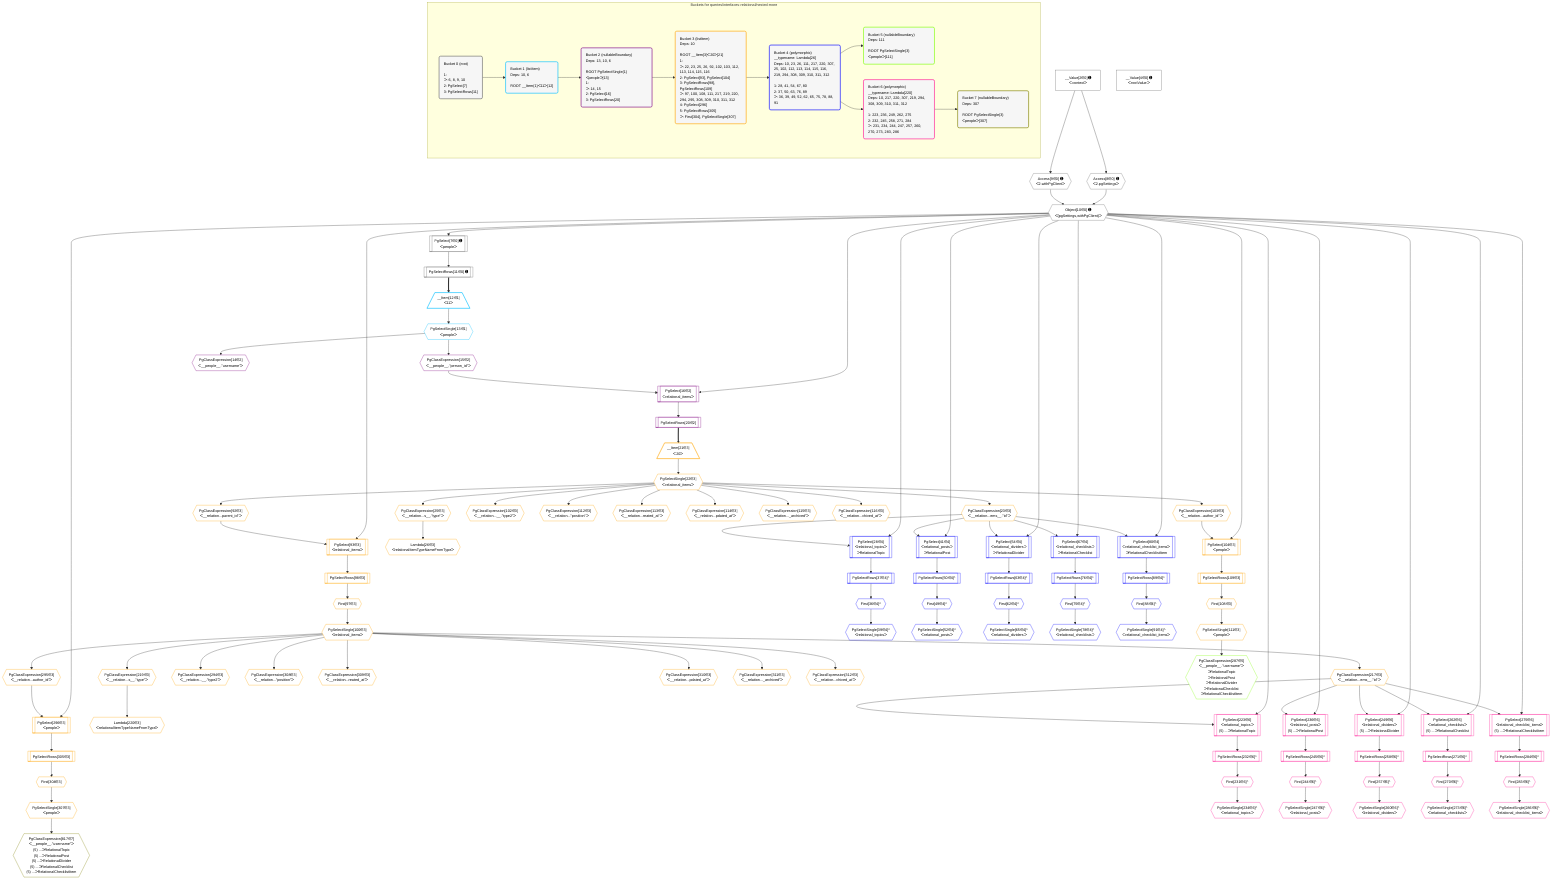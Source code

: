 %%{init: {'themeVariables': { 'fontSize': '12px'}}}%%
graph TD
    classDef path fill:#eee,stroke:#000,color:#000
    classDef plan fill:#fff,stroke-width:1px,color:#000
    classDef itemplan fill:#fff,stroke-width:2px,color:#000
    classDef unbatchedplan fill:#dff,stroke-width:1px,color:#000
    classDef sideeffectplan fill:#fcc,stroke-width:2px,color:#000
    classDef bucket fill:#f6f6f6,color:#000,stroke-width:2px,text-align:left

    subgraph "Buckets for queries/interfaces-relational/nested-more"
    Bucket0("Bucket 0 (root)<br /><br />1: <br />ᐳ: 6, 8, 9, 10<br />2: PgSelect[7]<br />3: PgSelectRows[11]"):::bucket
    Bucket1("Bucket 1 (listItem)<br />Deps: 10, 6<br /><br />ROOT __Item{1}ᐸ11ᐳ[12]"):::bucket
    Bucket2("Bucket 2 (nullableBoundary)<br />Deps: 13, 10, 6<br /><br />ROOT PgSelectSingle{1}ᐸpeopleᐳ[13]<br />1: <br />ᐳ: 14, 15<br />2: PgSelect[16]<br />3: PgSelectRows[20]"):::bucket
    Bucket3("Bucket 3 (listItem)<br />Deps: 10<br /><br />ROOT __Item{3}ᐸ20ᐳ[21]<br />1: <br />ᐳ: 22, 23, 25, 26, 92, 102, 103, 112, 113, 114, 115, 116<br />2: PgSelect[93], PgSelect[104]<br />3: PgSelectRows[98], PgSelectRows[109]<br />ᐳ: 97, 100, 108, 111, 217, 219, 220, 294, 295, 308, 309, 310, 311, 312<br />4: PgSelect[296]<br />5: PgSelectRows[305]<br />ᐳ: First[304], PgSelectSingle[307]"):::bucket
    Bucket4("Bucket 4 (polymorphic)<br />__typename: Lambda[26]<br />Deps: 10, 23, 26, 111, 217, 220, 307, 25, 102, 112, 113, 114, 115, 116, 219, 294, 308, 309, 310, 311, 312<br /><br />1: 28, 41, 54, 67, 80<br />2: 37, 50, 63, 76, 89<br />ᐳ: 36, 39, 49, 52, 62, 65, 75, 78, 88, 91"):::bucket
    Bucket5("Bucket 5 (nullableBoundary)<br />Deps: 111<br /><br />ROOT PgSelectSingle{3}ᐸpeopleᐳ[111]"):::bucket
    Bucket6("Bucket 6 (polymorphic)<br />__typename: Lambda[220]<br />Deps: 10, 217, 220, 307, 219, 294, 308, 309, 310, 311, 312<br /><br />1: 223, 236, 249, 262, 275<br />2: 232, 245, 258, 271, 284<br />ᐳ: 231, 234, 244, 247, 257, 260, 270, 273, 283, 286"):::bucket
    Bucket7("Bucket 7 (nullableBoundary)<br />Deps: 307<br /><br />ROOT PgSelectSingle{3}ᐸpeopleᐳ[307]"):::bucket
    end
    Bucket0 --> Bucket1
    Bucket1 --> Bucket2
    Bucket2 --> Bucket3
    Bucket3 --> Bucket4
    Bucket4 --> Bucket5 & Bucket6
    Bucket6 --> Bucket7

    %% plan dependencies
    PgSelect7[["PgSelect[7∈0] ➊<br />ᐸpeopleᐳ"]]:::plan
    Object10{{"Object[10∈0] ➊<br />ᐸ{pgSettings,withPgClient}ᐳ"}}:::plan
    Object10 --> PgSelect7
    Access8{{"Access[8∈0] ➊<br />ᐸ2.pgSettingsᐳ"}}:::plan
    Access9{{"Access[9∈0] ➊<br />ᐸ2.withPgClientᐳ"}}:::plan
    Access8 & Access9 --> Object10
    __Value2["__Value[2∈0] ➊<br />ᐸcontextᐳ"]:::plan
    __Value2 --> Access8
    __Value2 --> Access9
    PgSelectRows11[["PgSelectRows[11∈0] ➊"]]:::plan
    PgSelect7 --> PgSelectRows11
    __Value4["__Value[4∈0] ➊<br />ᐸrootValueᐳ"]:::plan
    __Item12[/"__Item[12∈1]<br />ᐸ11ᐳ"\]:::itemplan
    PgSelectRows11 ==> __Item12
    PgSelectSingle13{{"PgSelectSingle[13∈1]<br />ᐸpeopleᐳ"}}:::plan
    __Item12 --> PgSelectSingle13
    PgSelect16[["PgSelect[16∈2]<br />ᐸrelational_itemsᐳ"]]:::plan
    PgClassExpression15{{"PgClassExpression[15∈2]<br />ᐸ__people__.”person_id”ᐳ"}}:::plan
    Object10 & PgClassExpression15 --> PgSelect16
    PgClassExpression14{{"PgClassExpression[14∈2]<br />ᐸ__people__.”username”ᐳ"}}:::plan
    PgSelectSingle13 --> PgClassExpression14
    PgSelectSingle13 --> PgClassExpression15
    PgSelectRows20[["PgSelectRows[20∈2]"]]:::plan
    PgSelect16 --> PgSelectRows20
    PgSelect93[["PgSelect[93∈3]<br />ᐸrelational_itemsᐳ"]]:::plan
    PgClassExpression92{{"PgClassExpression[92∈3]<br />ᐸ__relation...parent_id”ᐳ"}}:::plan
    Object10 & PgClassExpression92 --> PgSelect93
    PgSelect104[["PgSelect[104∈3]<br />ᐸpeopleᐳ"]]:::plan
    PgClassExpression103{{"PgClassExpression[103∈3]<br />ᐸ__relation...author_id”ᐳ"}}:::plan
    Object10 & PgClassExpression103 --> PgSelect104
    PgSelect296[["PgSelect[296∈3]<br />ᐸpeopleᐳ"]]:::plan
    PgClassExpression295{{"PgClassExpression[295∈3]<br />ᐸ__relation...author_id”ᐳ"}}:::plan
    Object10 & PgClassExpression295 --> PgSelect296
    __Item21[/"__Item[21∈3]<br />ᐸ20ᐳ"\]:::itemplan
    PgSelectRows20 ==> __Item21
    PgSelectSingle22{{"PgSelectSingle[22∈3]<br />ᐸrelational_itemsᐳ"}}:::plan
    __Item21 --> PgSelectSingle22
    PgClassExpression23{{"PgClassExpression[23∈3]<br />ᐸ__relation...ems__.”id”ᐳ"}}:::plan
    PgSelectSingle22 --> PgClassExpression23
    PgClassExpression25{{"PgClassExpression[25∈3]<br />ᐸ__relation...s__.”type”ᐳ"}}:::plan
    PgSelectSingle22 --> PgClassExpression25
    Lambda26{{"Lambda[26∈3]<br />ᐸrelationalItemTypeNameFromTypeᐳ"}}:::plan
    PgClassExpression25 --> Lambda26
    PgSelectSingle22 --> PgClassExpression92
    First97{{"First[97∈3]"}}:::plan
    PgSelectRows98[["PgSelectRows[98∈3]"]]:::plan
    PgSelectRows98 --> First97
    PgSelect93 --> PgSelectRows98
    PgSelectSingle100{{"PgSelectSingle[100∈3]<br />ᐸrelational_itemsᐳ"}}:::plan
    First97 --> PgSelectSingle100
    PgClassExpression102{{"PgClassExpression[102∈3]<br />ᐸ__relation...__.”type2”ᐳ"}}:::plan
    PgSelectSingle22 --> PgClassExpression102
    PgSelectSingle22 --> PgClassExpression103
    First108{{"First[108∈3]"}}:::plan
    PgSelectRows109[["PgSelectRows[109∈3]"]]:::plan
    PgSelectRows109 --> First108
    PgSelect104 --> PgSelectRows109
    PgSelectSingle111{{"PgSelectSingle[111∈3]<br />ᐸpeopleᐳ"}}:::plan
    First108 --> PgSelectSingle111
    PgClassExpression112{{"PgClassExpression[112∈3]<br />ᐸ__relation...”position”ᐳ"}}:::plan
    PgSelectSingle22 --> PgClassExpression112
    PgClassExpression113{{"PgClassExpression[113∈3]<br />ᐸ__relation...reated_at”ᐳ"}}:::plan
    PgSelectSingle22 --> PgClassExpression113
    PgClassExpression114{{"PgClassExpression[114∈3]<br />ᐸ__relation...pdated_at”ᐳ"}}:::plan
    PgSelectSingle22 --> PgClassExpression114
    PgClassExpression115{{"PgClassExpression[115∈3]<br />ᐸ__relation..._archived”ᐳ"}}:::plan
    PgSelectSingle22 --> PgClassExpression115
    PgClassExpression116{{"PgClassExpression[116∈3]<br />ᐸ__relation...chived_at”ᐳ"}}:::plan
    PgSelectSingle22 --> PgClassExpression116
    PgClassExpression217{{"PgClassExpression[217∈3]<br />ᐸ__relation...ems__.”id”ᐳ"}}:::plan
    PgSelectSingle100 --> PgClassExpression217
    PgClassExpression219{{"PgClassExpression[219∈3]<br />ᐸ__relation...s__.”type”ᐳ"}}:::plan
    PgSelectSingle100 --> PgClassExpression219
    Lambda220{{"Lambda[220∈3]<br />ᐸrelationalItemTypeNameFromTypeᐳ"}}:::plan
    PgClassExpression219 --> Lambda220
    PgClassExpression294{{"PgClassExpression[294∈3]<br />ᐸ__relation...__.”type2”ᐳ"}}:::plan
    PgSelectSingle100 --> PgClassExpression294
    PgSelectSingle100 --> PgClassExpression295
    First304{{"First[304∈3]"}}:::plan
    PgSelectRows305[["PgSelectRows[305∈3]"]]:::plan
    PgSelectRows305 --> First304
    PgSelect296 --> PgSelectRows305
    PgSelectSingle307{{"PgSelectSingle[307∈3]<br />ᐸpeopleᐳ"}}:::plan
    First304 --> PgSelectSingle307
    PgClassExpression308{{"PgClassExpression[308∈3]<br />ᐸ__relation...”position”ᐳ"}}:::plan
    PgSelectSingle100 --> PgClassExpression308
    PgClassExpression309{{"PgClassExpression[309∈3]<br />ᐸ__relation...reated_at”ᐳ"}}:::plan
    PgSelectSingle100 --> PgClassExpression309
    PgClassExpression310{{"PgClassExpression[310∈3]<br />ᐸ__relation...pdated_at”ᐳ"}}:::plan
    PgSelectSingle100 --> PgClassExpression310
    PgClassExpression311{{"PgClassExpression[311∈3]<br />ᐸ__relation..._archived”ᐳ"}}:::plan
    PgSelectSingle100 --> PgClassExpression311
    PgClassExpression312{{"PgClassExpression[312∈3]<br />ᐸ__relation...chived_at”ᐳ"}}:::plan
    PgSelectSingle100 --> PgClassExpression312
    PgSelect28[["PgSelect[28∈4]<br />ᐸrelational_topicsᐳ<br />ᐳRelationalTopic"]]:::plan
    Object10 & PgClassExpression23 --> PgSelect28
    PgSelect41[["PgSelect[41∈4]<br />ᐸrelational_postsᐳ<br />ᐳRelationalPost"]]:::plan
    Object10 & PgClassExpression23 --> PgSelect41
    PgSelect54[["PgSelect[54∈4]<br />ᐸrelational_dividersᐳ<br />ᐳRelationalDivider"]]:::plan
    Object10 & PgClassExpression23 --> PgSelect54
    PgSelect67[["PgSelect[67∈4]<br />ᐸrelational_checklistsᐳ<br />ᐳRelationalChecklist"]]:::plan
    Object10 & PgClassExpression23 --> PgSelect67
    PgSelect80[["PgSelect[80∈4]<br />ᐸrelational_checklist_itemsᐳ<br />ᐳRelationalChecklistItem"]]:::plan
    Object10 & PgClassExpression23 --> PgSelect80
    First36{{"First[36∈4]^"}}:::plan
    PgSelectRows37[["PgSelectRows[37∈4]^"]]:::plan
    PgSelectRows37 --> First36
    PgSelect28 --> PgSelectRows37
    PgSelectSingle39{{"PgSelectSingle[39∈4]^<br />ᐸrelational_topicsᐳ"}}:::plan
    First36 --> PgSelectSingle39
    First49{{"First[49∈4]^"}}:::plan
    PgSelectRows50[["PgSelectRows[50∈4]^"]]:::plan
    PgSelectRows50 --> First49
    PgSelect41 --> PgSelectRows50
    PgSelectSingle52{{"PgSelectSingle[52∈4]^<br />ᐸrelational_postsᐳ"}}:::plan
    First49 --> PgSelectSingle52
    First62{{"First[62∈4]^"}}:::plan
    PgSelectRows63[["PgSelectRows[63∈4]^"]]:::plan
    PgSelectRows63 --> First62
    PgSelect54 --> PgSelectRows63
    PgSelectSingle65{{"PgSelectSingle[65∈4]^<br />ᐸrelational_dividersᐳ"}}:::plan
    First62 --> PgSelectSingle65
    First75{{"First[75∈4]^"}}:::plan
    PgSelectRows76[["PgSelectRows[76∈4]^"]]:::plan
    PgSelectRows76 --> First75
    PgSelect67 --> PgSelectRows76
    PgSelectSingle78{{"PgSelectSingle[78∈4]^<br />ᐸrelational_checklistsᐳ"}}:::plan
    First75 --> PgSelectSingle78
    First88{{"First[88∈4]^"}}:::plan
    PgSelectRows89[["PgSelectRows[89∈4]^"]]:::plan
    PgSelectRows89 --> First88
    PgSelect80 --> PgSelectRows89
    PgSelectSingle91{{"PgSelectSingle[91∈4]^<br />ᐸrelational_checklist_itemsᐳ"}}:::plan
    First88 --> PgSelectSingle91
    PgClassExpression287{{"PgClassExpression[287∈5]<br />ᐸ__people__.”username”ᐳ<br />ᐳRelationalTopic<br />ᐳRelationalPost<br />ᐳRelationalDivider<br />ᐳRelationalChecklist<br />ᐳRelationalChecklistItem"}}:::plan
    PgSelectSingle111 --> PgClassExpression287
    PgSelect223[["PgSelect[223∈6]<br />ᐸrelational_topicsᐳ<br />(5) ...ᐳRelationalTopic"]]:::plan
    Object10 & PgClassExpression217 --> PgSelect223
    PgSelect236[["PgSelect[236∈6]<br />ᐸrelational_postsᐳ<br />(5) ...ᐳRelationalPost"]]:::plan
    Object10 & PgClassExpression217 --> PgSelect236
    PgSelect249[["PgSelect[249∈6]<br />ᐸrelational_dividersᐳ<br />(5) ...ᐳRelationalDivider"]]:::plan
    Object10 & PgClassExpression217 --> PgSelect249
    PgSelect262[["PgSelect[262∈6]<br />ᐸrelational_checklistsᐳ<br />(5) ...ᐳRelationalChecklist"]]:::plan
    Object10 & PgClassExpression217 --> PgSelect262
    PgSelect275[["PgSelect[275∈6]<br />ᐸrelational_checklist_itemsᐳ<br />(5) ...ᐳRelationalChecklistItem"]]:::plan
    Object10 & PgClassExpression217 --> PgSelect275
    First231{{"First[231∈6]^"}}:::plan
    PgSelectRows232[["PgSelectRows[232∈6]^"]]:::plan
    PgSelectRows232 --> First231
    PgSelect223 --> PgSelectRows232
    PgSelectSingle234{{"PgSelectSingle[234∈6]^<br />ᐸrelational_topicsᐳ"}}:::plan
    First231 --> PgSelectSingle234
    First244{{"First[244∈6]^"}}:::plan
    PgSelectRows245[["PgSelectRows[245∈6]^"]]:::plan
    PgSelectRows245 --> First244
    PgSelect236 --> PgSelectRows245
    PgSelectSingle247{{"PgSelectSingle[247∈6]^<br />ᐸrelational_postsᐳ"}}:::plan
    First244 --> PgSelectSingle247
    First257{{"First[257∈6]^"}}:::plan
    PgSelectRows258[["PgSelectRows[258∈6]^"]]:::plan
    PgSelectRows258 --> First257
    PgSelect249 --> PgSelectRows258
    PgSelectSingle260{{"PgSelectSingle[260∈6]^<br />ᐸrelational_dividersᐳ"}}:::plan
    First257 --> PgSelectSingle260
    First270{{"First[270∈6]^"}}:::plan
    PgSelectRows271[["PgSelectRows[271∈6]^"]]:::plan
    PgSelectRows271 --> First270
    PgSelect262 --> PgSelectRows271
    PgSelectSingle273{{"PgSelectSingle[273∈6]^<br />ᐸrelational_checklistsᐳ"}}:::plan
    First270 --> PgSelectSingle273
    First283{{"First[283∈6]^"}}:::plan
    PgSelectRows284[["PgSelectRows[284∈6]^"]]:::plan
    PgSelectRows284 --> First283
    PgSelect275 --> PgSelectRows284
    PgSelectSingle286{{"PgSelectSingle[286∈6]^<br />ᐸrelational_checklist_itemsᐳ"}}:::plan
    First283 --> PgSelectSingle286
    PgClassExpression817{{"PgClassExpression[817∈7]<br />ᐸ__people__.”username”ᐳ<br />(5) ...ᐳRelationalTopic<br />(5) ...ᐳRelationalPost<br />(5) ...ᐳRelationalDivider<br />(5) ...ᐳRelationalChecklist<br />(5) ...ᐳRelationalChecklistItem"}}:::plan
    PgSelectSingle307 --> PgClassExpression817

    %% define steps
    classDef bucket0 stroke:#696969
    class Bucket0,__Value2,__Value4,PgSelect7,Access8,Access9,Object10,PgSelectRows11 bucket0
    classDef bucket1 stroke:#00bfff
    class Bucket1,__Item12,PgSelectSingle13 bucket1
    classDef bucket2 stroke:#7f007f
    class Bucket2,PgClassExpression14,PgClassExpression15,PgSelect16,PgSelectRows20 bucket2
    classDef bucket3 stroke:#ffa500
    class Bucket3,__Item21,PgSelectSingle22,PgClassExpression23,PgClassExpression25,Lambda26,PgClassExpression92,PgSelect93,First97,PgSelectRows98,PgSelectSingle100,PgClassExpression102,PgClassExpression103,PgSelect104,First108,PgSelectRows109,PgSelectSingle111,PgClassExpression112,PgClassExpression113,PgClassExpression114,PgClassExpression115,PgClassExpression116,PgClassExpression217,PgClassExpression219,Lambda220,PgClassExpression294,PgClassExpression295,PgSelect296,First304,PgSelectRows305,PgSelectSingle307,PgClassExpression308,PgClassExpression309,PgClassExpression310,PgClassExpression311,PgClassExpression312 bucket3
    classDef bucket4 stroke:#0000ff
    class Bucket4,PgSelect28,First36,PgSelectRows37,PgSelectSingle39,PgSelect41,First49,PgSelectRows50,PgSelectSingle52,PgSelect54,First62,PgSelectRows63,PgSelectSingle65,PgSelect67,First75,PgSelectRows76,PgSelectSingle78,PgSelect80,First88,PgSelectRows89,PgSelectSingle91 bucket4
    classDef bucket5 stroke:#7fff00
    class Bucket5,PgClassExpression287 bucket5
    classDef bucket6 stroke:#ff1493
    class Bucket6,PgSelect223,First231,PgSelectRows232,PgSelectSingle234,PgSelect236,First244,PgSelectRows245,PgSelectSingle247,PgSelect249,First257,PgSelectRows258,PgSelectSingle260,PgSelect262,First270,PgSelectRows271,PgSelectSingle273,PgSelect275,First283,PgSelectRows284,PgSelectSingle286 bucket6
    classDef bucket7 stroke:#808000
    class Bucket7,PgClassExpression817 bucket7